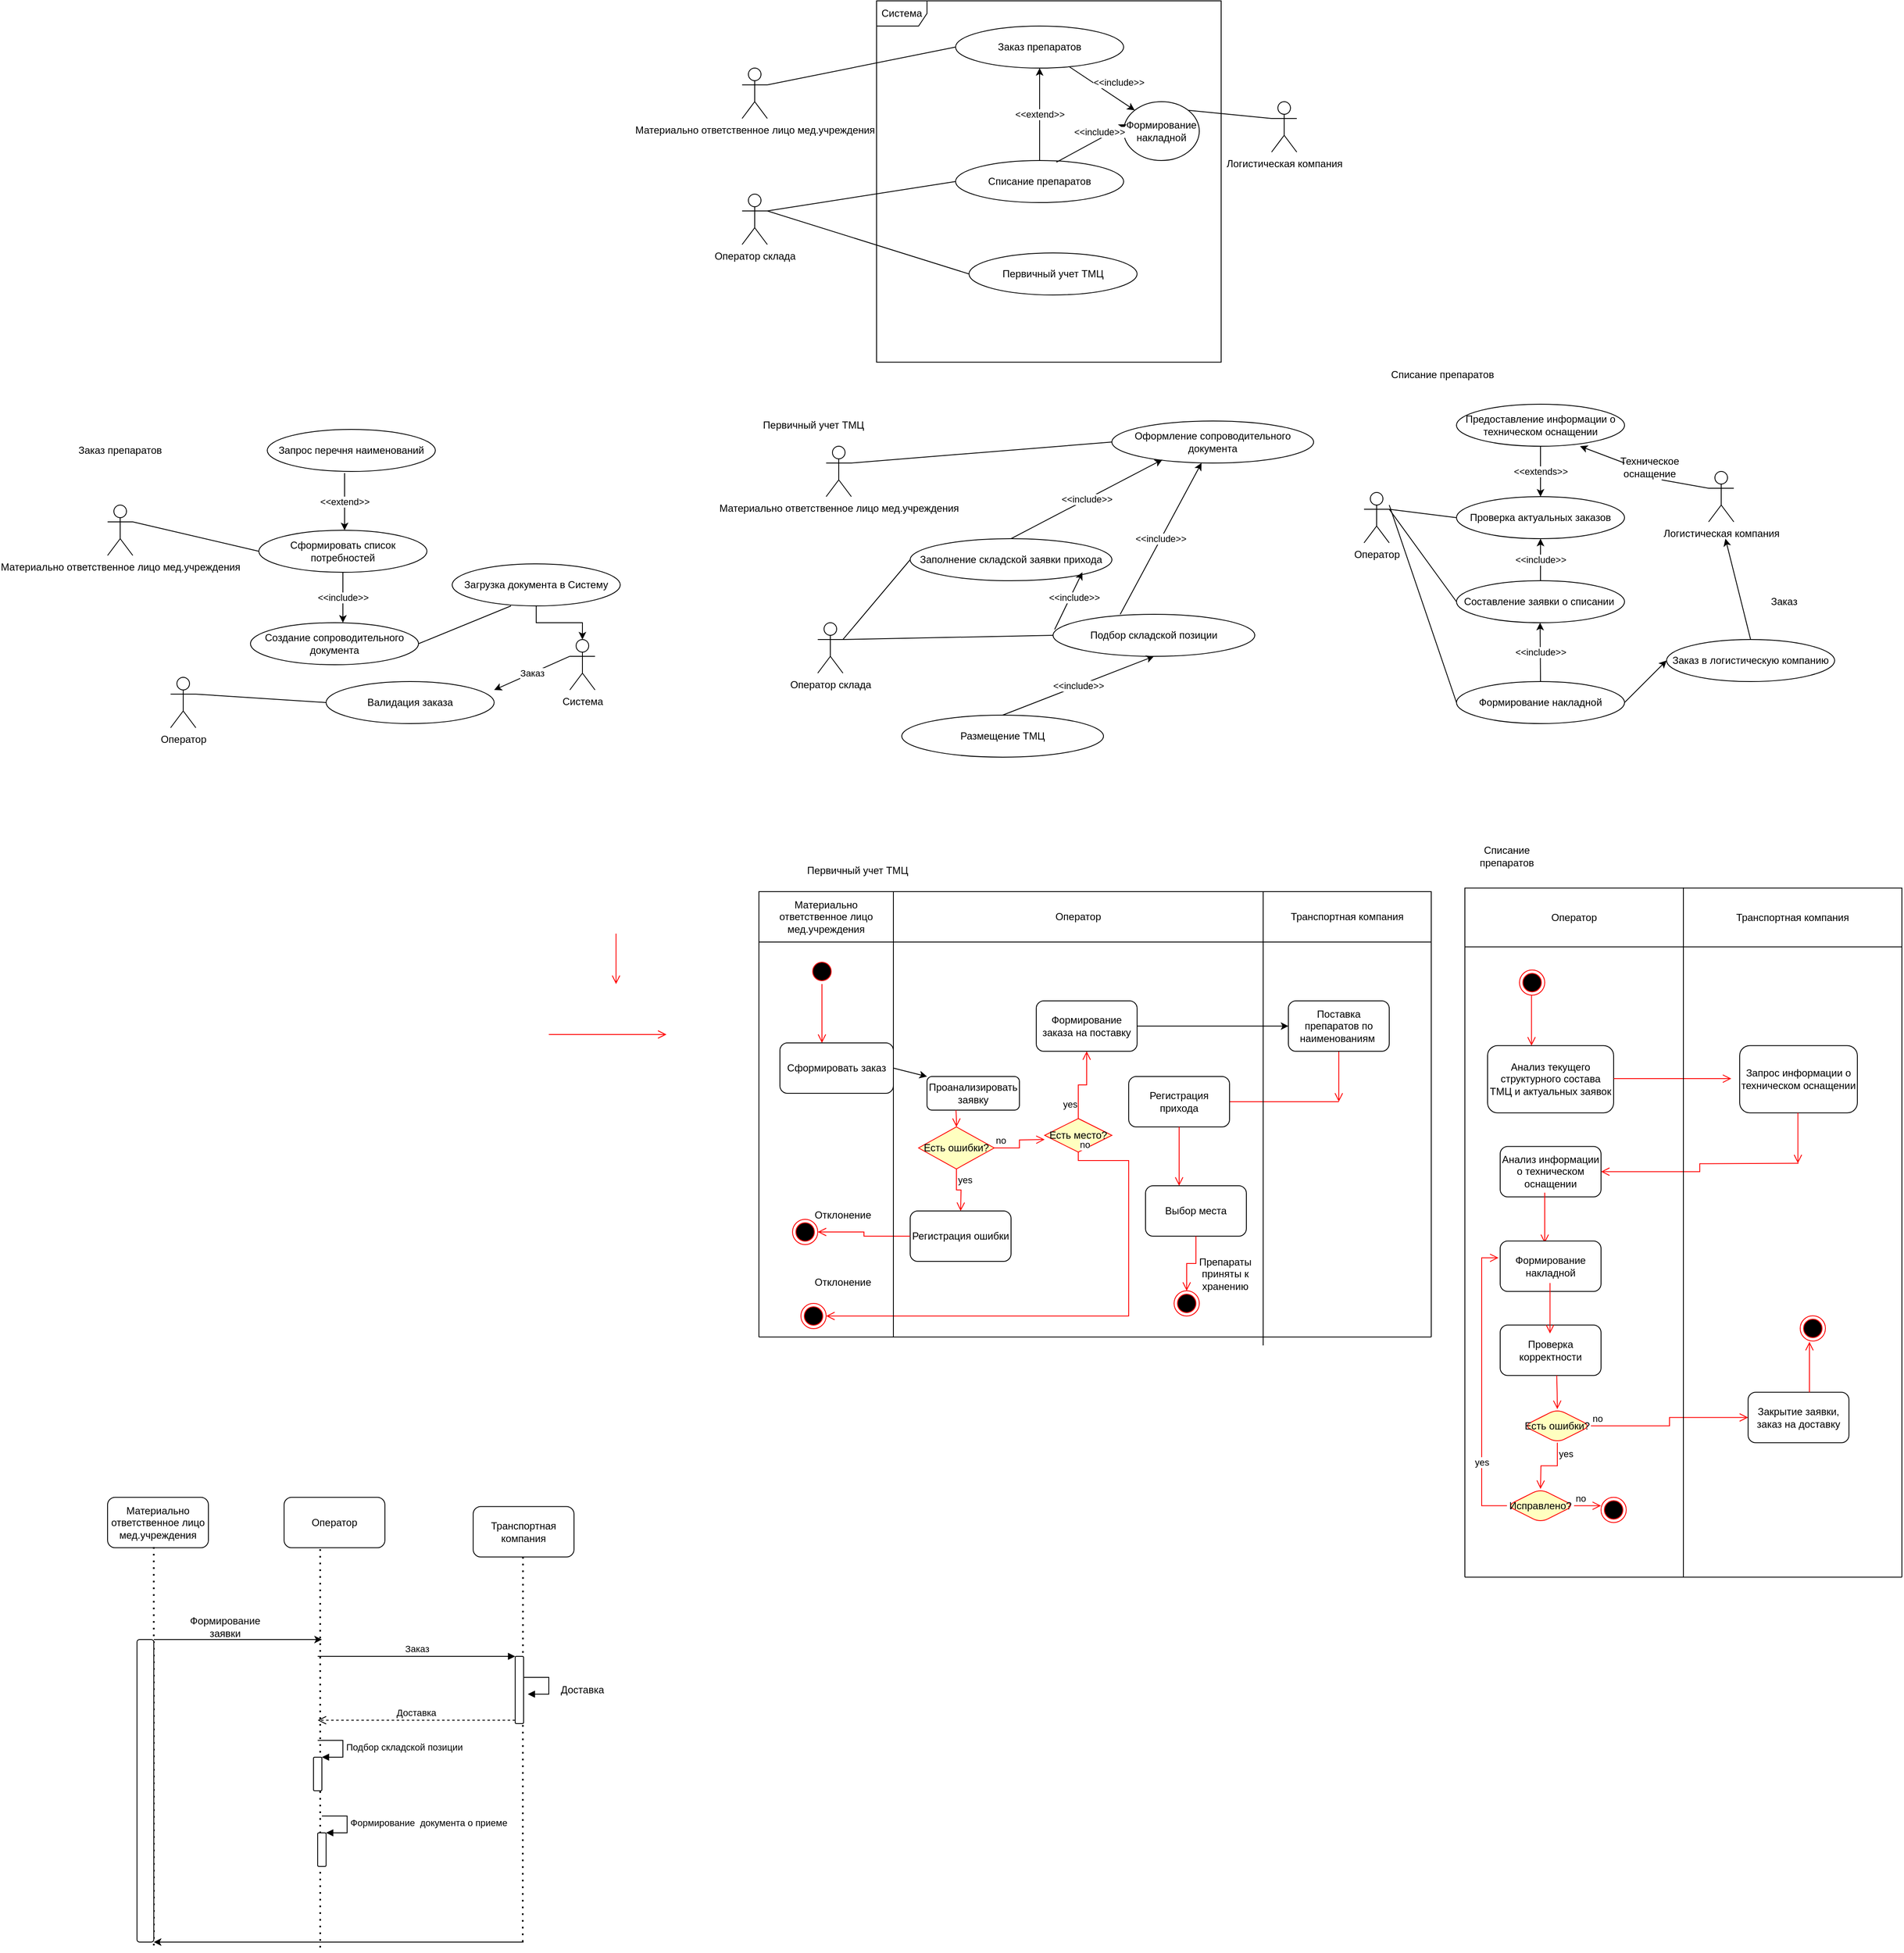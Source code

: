 <mxfile version="16.0.3" type="device"><diagram id="BlCLsZVIfN5XFJl6Eh_B" name="Page-1"><mxGraphModel dx="2249" dy="762" grid="1" gridSize="10" guides="1" tooltips="1" connect="1" arrows="1" fold="1" page="1" pageScale="1" pageWidth="827" pageHeight="1169" math="0" shadow="0"><root><mxCell id="0"/><mxCell id="1" parent="0"/><mxCell id="-eE-pYGZ7kO-qQQdxB2D-1" value="Материально ответственное лицо мед.учреждения&lt;br&gt;" style="shape=umlActor;verticalLabelPosition=bottom;verticalAlign=top;html=1;" vertex="1" parent="1"><mxGeometry x="60" y="210" width="30" height="60" as="geometry"/></mxCell><mxCell id="-eE-pYGZ7kO-qQQdxB2D-2" value="Оператор склада" style="shape=umlActor;verticalLabelPosition=bottom;verticalAlign=top;html=1;" vertex="1" parent="1"><mxGeometry x="60" y="360" width="30" height="60" as="geometry"/></mxCell><mxCell id="-eE-pYGZ7kO-qQQdxB2D-3" value="Система" style="shape=umlFrame;whiteSpace=wrap;html=1;" vertex="1" parent="1"><mxGeometry x="220" y="130" width="410" height="430" as="geometry"/></mxCell><mxCell id="-eE-pYGZ7kO-qQQdxB2D-4" value="Логистическая компания" style="shape=umlActor;verticalLabelPosition=bottom;verticalAlign=top;html=1;" vertex="1" parent="1"><mxGeometry x="690" y="250" width="30" height="60" as="geometry"/></mxCell><mxCell id="-eE-pYGZ7kO-qQQdxB2D-7" value="Заказ препаратов" style="ellipse;whiteSpace=wrap;html=1;" vertex="1" parent="1"><mxGeometry x="314" y="160" width="200" height="50" as="geometry"/></mxCell><mxCell id="-eE-pYGZ7kO-qQQdxB2D-8" value="" style="endArrow=none;html=1;rounded=0;exitX=1;exitY=0.333;exitDx=0;exitDy=0;exitPerimeter=0;entryX=0;entryY=0.5;entryDx=0;entryDy=0;" edge="1" parent="1" source="-eE-pYGZ7kO-qQQdxB2D-1" target="-eE-pYGZ7kO-qQQdxB2D-7"><mxGeometry width="50" height="50" relative="1" as="geometry"><mxPoint x="390" y="420" as="sourcePoint"/><mxPoint x="440" y="370" as="targetPoint"/></mxGeometry></mxCell><mxCell id="-eE-pYGZ7kO-qQQdxB2D-11" value="Списание препаратов" style="ellipse;whiteSpace=wrap;html=1;" vertex="1" parent="1"><mxGeometry x="314" y="320" width="200" height="50" as="geometry"/></mxCell><mxCell id="-eE-pYGZ7kO-qQQdxB2D-12" value="" style="endArrow=none;html=1;rounded=0;exitX=1;exitY=0.333;exitDx=0;exitDy=0;exitPerimeter=0;entryX=0;entryY=0.5;entryDx=0;entryDy=0;" edge="1" parent="1" source="-eE-pYGZ7kO-qQQdxB2D-2" target="-eE-pYGZ7kO-qQQdxB2D-11"><mxGeometry width="50" height="50" relative="1" as="geometry"><mxPoint x="-70" y="420" as="sourcePoint"/><mxPoint x="-20" y="370" as="targetPoint"/></mxGeometry></mxCell><mxCell id="-eE-pYGZ7kO-qQQdxB2D-13" value="" style="endArrow=classic;html=1;rounded=0;exitX=0.5;exitY=0;exitDx=0;exitDy=0;entryX=0.5;entryY=1;entryDx=0;entryDy=0;" edge="1" parent="1" source="-eE-pYGZ7kO-qQQdxB2D-11" target="-eE-pYGZ7kO-qQQdxB2D-7"><mxGeometry relative="1" as="geometry"><mxPoint x="360" y="390" as="sourcePoint"/><mxPoint x="460" y="390" as="targetPoint"/></mxGeometry></mxCell><mxCell id="-eE-pYGZ7kO-qQQdxB2D-14" value="&amp;lt;&amp;lt;extend&amp;gt;&amp;gt;" style="edgeLabel;resizable=0;html=1;align=center;verticalAlign=middle;" connectable="0" vertex="1" parent="-eE-pYGZ7kO-qQQdxB2D-13"><mxGeometry relative="1" as="geometry"/></mxCell><mxCell id="-eE-pYGZ7kO-qQQdxB2D-15" value="Формирование накладной" style="ellipse;whiteSpace=wrap;html=1;" vertex="1" parent="1"><mxGeometry x="514" y="250" width="90" height="70" as="geometry"/></mxCell><mxCell id="-eE-pYGZ7kO-qQQdxB2D-16" value="" style="endArrow=classic;html=1;rounded=0;entryX=0.038;entryY=0.383;entryDx=0;entryDy=0;entryPerimeter=0;exitX=0.6;exitY=0.04;exitDx=0;exitDy=0;exitPerimeter=0;" edge="1" parent="1" source="-eE-pYGZ7kO-qQQdxB2D-11" target="-eE-pYGZ7kO-qQQdxB2D-15"><mxGeometry relative="1" as="geometry"><mxPoint x="490" y="300" as="sourcePoint"/><mxPoint x="510" y="350" as="targetPoint"/></mxGeometry></mxCell><mxCell id="-eE-pYGZ7kO-qQQdxB2D-17" value="&amp;lt;&amp;lt;include&amp;gt;&amp;gt;" style="edgeLabel;resizable=0;html=1;align=center;verticalAlign=middle;" connectable="0" vertex="1" parent="-eE-pYGZ7kO-qQQdxB2D-16"><mxGeometry relative="1" as="geometry"><mxPoint x="9" y="-14" as="offset"/></mxGeometry></mxCell><mxCell id="-eE-pYGZ7kO-qQQdxB2D-18" value="" style="endArrow=none;html=1;rounded=0;exitX=0;exitY=0.333;exitDx=0;exitDy=0;exitPerimeter=0;entryX=1;entryY=0;entryDx=0;entryDy=0;" edge="1" parent="1" source="-eE-pYGZ7kO-qQQdxB2D-4" target="-eE-pYGZ7kO-qQQdxB2D-15"><mxGeometry width="50" height="50" relative="1" as="geometry"><mxPoint x="390" y="410" as="sourcePoint"/><mxPoint x="440" y="360" as="targetPoint"/></mxGeometry></mxCell><mxCell id="-eE-pYGZ7kO-qQQdxB2D-20" value="" style="endArrow=classic;html=1;rounded=0;entryX=0;entryY=0;entryDx=0;entryDy=0;" edge="1" parent="1" source="-eE-pYGZ7kO-qQQdxB2D-7" target="-eE-pYGZ7kO-qQQdxB2D-15"><mxGeometry relative="1" as="geometry"><mxPoint x="444" y="312" as="sourcePoint"/><mxPoint x="533.42" y="296.81" as="targetPoint"/></mxGeometry></mxCell><mxCell id="-eE-pYGZ7kO-qQQdxB2D-21" value="&amp;lt;&amp;lt;include&amp;gt;&amp;gt;" style="edgeLabel;resizable=0;html=1;align=center;verticalAlign=middle;" connectable="0" vertex="1" parent="-eE-pYGZ7kO-qQQdxB2D-20"><mxGeometry relative="1" as="geometry"><mxPoint x="19" y="-8" as="offset"/></mxGeometry></mxCell><mxCell id="-eE-pYGZ7kO-qQQdxB2D-28" value="Первичный учет ТМЦ" style="ellipse;whiteSpace=wrap;html=1;" vertex="1" parent="1"><mxGeometry x="330" y="430" width="200" height="50" as="geometry"/></mxCell><mxCell id="-eE-pYGZ7kO-qQQdxB2D-29" value="" style="endArrow=none;html=1;rounded=0;entryX=0;entryY=0.5;entryDx=0;entryDy=0;" edge="1" parent="1" target="-eE-pYGZ7kO-qQQdxB2D-28"><mxGeometry width="50" height="50" relative="1" as="geometry"><mxPoint x="90" y="380" as="sourcePoint"/><mxPoint x="140" y="380" as="targetPoint"/></mxGeometry></mxCell><mxCell id="-eE-pYGZ7kO-qQQdxB2D-30" value="Материально ответственное лицо мед.учреждения&lt;br&gt;" style="shape=umlActor;verticalLabelPosition=bottom;verticalAlign=top;html=1;" vertex="1" parent="1"><mxGeometry x="160" y="660" width="30" height="60" as="geometry"/></mxCell><mxCell id="-eE-pYGZ7kO-qQQdxB2D-31" value="" style="endArrow=none;html=1;rounded=0;exitX=1;exitY=0.333;exitDx=0;exitDy=0;exitPerimeter=0;entryX=0;entryY=0.5;entryDx=0;entryDy=0;" edge="1" parent="1" source="-eE-pYGZ7kO-qQQdxB2D-30" target="-eE-pYGZ7kO-qQQdxB2D-32"><mxGeometry width="50" height="50" relative="1" as="geometry"><mxPoint x="390" y="730" as="sourcePoint"/><mxPoint x="280" y="680" as="targetPoint"/></mxGeometry></mxCell><mxCell id="-eE-pYGZ7kO-qQQdxB2D-32" value="Оформление сопроводительного документа" style="ellipse;whiteSpace=wrap;html=1;" vertex="1" parent="1"><mxGeometry x="500" y="630" width="240" height="50" as="geometry"/></mxCell><mxCell id="-eE-pYGZ7kO-qQQdxB2D-33" value="Оператор склада" style="shape=umlActor;verticalLabelPosition=bottom;verticalAlign=top;html=1;" vertex="1" parent="1"><mxGeometry x="150" y="870" width="30" height="60" as="geometry"/></mxCell><mxCell id="-eE-pYGZ7kO-qQQdxB2D-34" value="Заполнение складской заявки прихода" style="ellipse;whiteSpace=wrap;html=1;" vertex="1" parent="1"><mxGeometry x="260" y="770" width="240" height="50" as="geometry"/></mxCell><mxCell id="-eE-pYGZ7kO-qQQdxB2D-35" value="" style="endArrow=none;html=1;rounded=0;exitX=1;exitY=0.333;exitDx=0;exitDy=0;exitPerimeter=0;entryX=0;entryY=0.5;entryDx=0;entryDy=0;" edge="1" parent="1" source="-eE-pYGZ7kO-qQQdxB2D-33" target="-eE-pYGZ7kO-qQQdxB2D-34"><mxGeometry width="50" height="50" relative="1" as="geometry"><mxPoint x="390" y="730" as="sourcePoint"/><mxPoint x="440" y="680" as="targetPoint"/></mxGeometry></mxCell><mxCell id="-eE-pYGZ7kO-qQQdxB2D-37" value="Подбор складской позиции" style="ellipse;whiteSpace=wrap;html=1;" vertex="1" parent="1"><mxGeometry x="430" y="860" width="240" height="50" as="geometry"/></mxCell><mxCell id="-eE-pYGZ7kO-qQQdxB2D-38" value="" style="endArrow=none;html=1;rounded=0;entryX=0;entryY=0.5;entryDx=0;entryDy=0;" edge="1" parent="1" target="-eE-pYGZ7kO-qQQdxB2D-37"><mxGeometry width="50" height="50" relative="1" as="geometry"><mxPoint x="180" y="890" as="sourcePoint"/><mxPoint x="440" y="680" as="targetPoint"/></mxGeometry></mxCell><mxCell id="-eE-pYGZ7kO-qQQdxB2D-39" value="" style="endArrow=classic;html=1;rounded=0;exitX=0.008;exitY=0.36;exitDx=0;exitDy=0;exitPerimeter=0;entryX=1;entryY=1;entryDx=0;entryDy=0;" edge="1" parent="1" source="-eE-pYGZ7kO-qQQdxB2D-37"><mxGeometry relative="1" as="geometry"><mxPoint x="529.92" y="857.32" as="sourcePoint"/><mxPoint x="464.853" y="809.998" as="targetPoint"/></mxGeometry></mxCell><mxCell id="-eE-pYGZ7kO-qQQdxB2D-40" value="&amp;lt;&amp;lt;include&amp;gt;&amp;gt;" style="edgeLabel;resizable=0;html=1;align=center;verticalAlign=middle;" connectable="0" vertex="1" parent="-eE-pYGZ7kO-qQQdxB2D-39"><mxGeometry relative="1" as="geometry"><mxPoint x="6" y="-4" as="offset"/></mxGeometry></mxCell><mxCell id="-eE-pYGZ7kO-qQQdxB2D-41" value="" style="endArrow=classic;html=1;rounded=0;exitX=0.333;exitY=0;exitDx=0;exitDy=0;exitPerimeter=0;" edge="1" parent="1" source="-eE-pYGZ7kO-qQQdxB2D-37" target="-eE-pYGZ7kO-qQQdxB2D-32"><mxGeometry relative="1" as="geometry"><mxPoint x="360" y="700" as="sourcePoint"/><mxPoint x="460" y="700" as="targetPoint"/></mxGeometry></mxCell><mxCell id="-eE-pYGZ7kO-qQQdxB2D-42" value="&amp;lt;&amp;lt;include&amp;gt;&amp;gt;" style="edgeLabel;resizable=0;html=1;align=center;verticalAlign=middle;" connectable="0" vertex="1" parent="-eE-pYGZ7kO-qQQdxB2D-41"><mxGeometry relative="1" as="geometry"/></mxCell><mxCell id="-eE-pYGZ7kO-qQQdxB2D-43" value="" style="endArrow=classic;html=1;rounded=0;exitX=0.5;exitY=0;exitDx=0;exitDy=0;entryX=0.25;entryY=0.92;entryDx=0;entryDy=0;entryPerimeter=0;" edge="1" parent="1" source="-eE-pYGZ7kO-qQQdxB2D-34" target="-eE-pYGZ7kO-qQQdxB2D-32"><mxGeometry relative="1" as="geometry"><mxPoint x="649.92" y="850" as="sourcePoint"/><mxPoint x="632.567" y="689.994" as="targetPoint"/></mxGeometry></mxCell><mxCell id="-eE-pYGZ7kO-qQQdxB2D-44" value="&amp;lt;&amp;lt;include&amp;gt;&amp;gt;" style="edgeLabel;resizable=0;html=1;align=center;verticalAlign=middle;" connectable="0" vertex="1" parent="-eE-pYGZ7kO-qQQdxB2D-43"><mxGeometry relative="1" as="geometry"/></mxCell><mxCell id="-eE-pYGZ7kO-qQQdxB2D-46" value="Размещение ТМЦ" style="ellipse;whiteSpace=wrap;html=1;" vertex="1" parent="1"><mxGeometry x="250" y="980" width="240" height="50" as="geometry"/></mxCell><mxCell id="-eE-pYGZ7kO-qQQdxB2D-49" value="" style="endArrow=classic;html=1;rounded=0;exitX=0.5;exitY=0;exitDx=0;exitDy=0;entryX=0.5;entryY=1;entryDx=0;entryDy=0;" edge="1" parent="1" source="-eE-pYGZ7kO-qQQdxB2D-46" target="-eE-pYGZ7kO-qQQdxB2D-37"><mxGeometry relative="1" as="geometry"><mxPoint x="490.0" y="1010.15" as="sourcePoint"/><mxPoint x="586.748" y="829.995" as="targetPoint"/></mxGeometry></mxCell><mxCell id="-eE-pYGZ7kO-qQQdxB2D-50" value="&amp;lt;&amp;lt;include&amp;gt;&amp;gt;" style="edgeLabel;resizable=0;html=1;align=center;verticalAlign=middle;" connectable="0" vertex="1" parent="-eE-pYGZ7kO-qQQdxB2D-49"><mxGeometry relative="1" as="geometry"/></mxCell><mxCell id="-eE-pYGZ7kO-qQQdxB2D-51" value="Первичный учет ТМЦ" style="text;html=1;strokeColor=none;fillColor=none;align=center;verticalAlign=middle;whiteSpace=wrap;rounded=0;" vertex="1" parent="1"><mxGeometry x="-20" y="620" width="330" height="30" as="geometry"/></mxCell><mxCell id="-eE-pYGZ7kO-qQQdxB2D-52" value="Материально ответственное лицо мед.учреждения&lt;br&gt;" style="shape=umlActor;verticalLabelPosition=bottom;verticalAlign=top;html=1;" vertex="1" parent="1"><mxGeometry x="-695" y="730" width="30" height="60" as="geometry"/></mxCell><mxCell id="-eE-pYGZ7kO-qQQdxB2D-53" value="Заказ препаратов" style="text;html=1;strokeColor=none;fillColor=none;align=center;verticalAlign=middle;whiteSpace=wrap;rounded=0;" vertex="1" parent="1"><mxGeometry x="-770" y="650" width="180" height="30" as="geometry"/></mxCell><mxCell id="-eE-pYGZ7kO-qQQdxB2D-57" value="Запрос перечня наименований" style="ellipse;whiteSpace=wrap;html=1;" vertex="1" parent="1"><mxGeometry x="-505" y="640" width="200" height="50" as="geometry"/></mxCell><mxCell id="-eE-pYGZ7kO-qQQdxB2D-58" value="" style="endArrow=classic;html=1;rounded=0;exitX=0.46;exitY=1.04;exitDx=0;exitDy=0;exitPerimeter=0;" edge="1" parent="1" source="-eE-pYGZ7kO-qQQdxB2D-57"><mxGeometry relative="1" as="geometry"><mxPoint x="-455" y="820" as="sourcePoint"/><mxPoint x="-413" y="760" as="targetPoint"/></mxGeometry></mxCell><mxCell id="-eE-pYGZ7kO-qQQdxB2D-59" value="&amp;lt;&amp;lt;extend&amp;gt;&amp;gt;" style="edgeLabel;resizable=0;html=1;align=center;verticalAlign=middle;" connectable="0" vertex="1" parent="-eE-pYGZ7kO-qQQdxB2D-58"><mxGeometry relative="1" as="geometry"/></mxCell><mxCell id="-eE-pYGZ7kO-qQQdxB2D-60" value="Сформировать список потребностей" style="ellipse;whiteSpace=wrap;html=1;" vertex="1" parent="1"><mxGeometry x="-515" y="760" width="200" height="50" as="geometry"/></mxCell><mxCell id="-eE-pYGZ7kO-qQQdxB2D-61" value="" style="endArrow=none;html=1;rounded=0;exitX=1;exitY=0.333;exitDx=0;exitDy=0;exitPerimeter=0;entryX=0;entryY=0.5;entryDx=0;entryDy=0;" edge="1" parent="1" source="-eE-pYGZ7kO-qQQdxB2D-52" target="-eE-pYGZ7kO-qQQdxB2D-60"><mxGeometry width="50" height="50" relative="1" as="geometry"><mxPoint x="-705" y="770" as="sourcePoint"/><mxPoint x="-655" y="720" as="targetPoint"/></mxGeometry></mxCell><mxCell id="-eE-pYGZ7kO-qQQdxB2D-62" value="Создание сопроводительного документа" style="ellipse;whiteSpace=wrap;html=1;" vertex="1" parent="1"><mxGeometry x="-525" y="870" width="200" height="50" as="geometry"/></mxCell><mxCell id="-eE-pYGZ7kO-qQQdxB2D-63" value="" style="endArrow=classic;html=1;rounded=0;entryX=0.55;entryY=0;entryDx=0;entryDy=0;entryPerimeter=0;" edge="1" parent="1" target="-eE-pYGZ7kO-qQQdxB2D-62"><mxGeometry relative="1" as="geometry"><mxPoint x="-415" y="810" as="sourcePoint"/><mxPoint x="-355" y="810" as="targetPoint"/></mxGeometry></mxCell><mxCell id="-eE-pYGZ7kO-qQQdxB2D-64" value="&amp;lt;&amp;lt;include&amp;gt;&amp;gt;" style="edgeLabel;resizable=0;html=1;align=center;verticalAlign=middle;" connectable="0" vertex="1" parent="-eE-pYGZ7kO-qQQdxB2D-63"><mxGeometry relative="1" as="geometry"/></mxCell><mxCell id="-eE-pYGZ7kO-qQQdxB2D-65" value="" style="endArrow=none;html=1;rounded=0;exitX=1;exitY=0.5;exitDx=0;exitDy=0;" edge="1" parent="1" source="-eE-pYGZ7kO-qQQdxB2D-62"><mxGeometry width="50" height="50" relative="1" as="geometry"><mxPoint x="-245" y="910" as="sourcePoint"/><mxPoint x="-215" y="850" as="targetPoint"/></mxGeometry></mxCell><mxCell id="-eE-pYGZ7kO-qQQdxB2D-72" style="edgeStyle=orthogonalEdgeStyle;rounded=0;orthogonalLoop=1;jettySize=auto;html=1;exitX=0.5;exitY=1;exitDx=0;exitDy=0;entryX=0.5;entryY=0;entryDx=0;entryDy=0;entryPerimeter=0;" edge="1" parent="1" source="-eE-pYGZ7kO-qQQdxB2D-66" target="-eE-pYGZ7kO-qQQdxB2D-67"><mxGeometry relative="1" as="geometry"/></mxCell><mxCell id="-eE-pYGZ7kO-qQQdxB2D-66" value="Загрузка документа в Систему" style="ellipse;whiteSpace=wrap;html=1;" vertex="1" parent="1"><mxGeometry x="-285" y="800" width="200" height="50" as="geometry"/></mxCell><mxCell id="-eE-pYGZ7kO-qQQdxB2D-67" value="Система" style="shape=umlActor;verticalLabelPosition=bottom;verticalAlign=top;html=1;" vertex="1" parent="1"><mxGeometry x="-145" y="890" width="30" height="60" as="geometry"/></mxCell><mxCell id="-eE-pYGZ7kO-qQQdxB2D-75" value="" style="endArrow=classic;html=1;rounded=0;exitX=0;exitY=0.333;exitDx=0;exitDy=0;exitPerimeter=0;" edge="1" parent="1" source="-eE-pYGZ7kO-qQQdxB2D-67"><mxGeometry relative="1" as="geometry"><mxPoint x="-306" y="950" as="sourcePoint"/><mxPoint x="-235" y="950" as="targetPoint"/></mxGeometry></mxCell><mxCell id="-eE-pYGZ7kO-qQQdxB2D-76" value="Заказ" style="edgeLabel;resizable=0;html=1;align=center;verticalAlign=middle;" connectable="0" vertex="1" parent="-eE-pYGZ7kO-qQQdxB2D-75"><mxGeometry relative="1" as="geometry"/></mxCell><mxCell id="-eE-pYGZ7kO-qQQdxB2D-77" value="Валидация заказа" style="ellipse;whiteSpace=wrap;html=1;" vertex="1" parent="1"><mxGeometry x="-435" y="940" width="200" height="50" as="geometry"/></mxCell><mxCell id="-eE-pYGZ7kO-qQQdxB2D-78" value="Оператор" style="shape=umlActor;verticalLabelPosition=bottom;verticalAlign=top;html=1;" vertex="1" parent="1"><mxGeometry x="-620" y="935" width="30" height="60" as="geometry"/></mxCell><mxCell id="-eE-pYGZ7kO-qQQdxB2D-79" value="" style="endArrow=none;html=1;rounded=0;exitX=1;exitY=0.333;exitDx=0;exitDy=0;exitPerimeter=0;entryX=0;entryY=0.5;entryDx=0;entryDy=0;" edge="1" parent="1" source="-eE-pYGZ7kO-qQQdxB2D-78" target="-eE-pYGZ7kO-qQQdxB2D-77"><mxGeometry width="50" height="50" relative="1" as="geometry"><mxPoint x="-425" y="830" as="sourcePoint"/><mxPoint x="-375" y="780" as="targetPoint"/></mxGeometry></mxCell><mxCell id="-eE-pYGZ7kO-qQQdxB2D-80" value="Логистическая компания" style="shape=umlActor;verticalLabelPosition=bottom;verticalAlign=top;html=1;" vertex="1" parent="1"><mxGeometry x="1210" y="690" width="30" height="60" as="geometry"/></mxCell><mxCell id="-eE-pYGZ7kO-qQQdxB2D-81" value="Предоставление информации о техническом оснащении" style="ellipse;whiteSpace=wrap;html=1;" vertex="1" parent="1"><mxGeometry x="910" y="610" width="200" height="50" as="geometry"/></mxCell><mxCell id="-eE-pYGZ7kO-qQQdxB2D-83" value="" style="endArrow=classic;html=1;rounded=0;exitX=0;exitY=0.333;exitDx=0;exitDy=0;exitPerimeter=0;entryX=0.735;entryY=1;entryDx=0;entryDy=0;entryPerimeter=0;startArrow=none;" edge="1" parent="1" source="-eE-pYGZ7kO-qQQdxB2D-84" target="-eE-pYGZ7kO-qQQdxB2D-81"><mxGeometry width="50" height="50" relative="1" as="geometry"><mxPoint x="820" y="630" as="sourcePoint"/><mxPoint x="870" y="580" as="targetPoint"/></mxGeometry></mxCell><mxCell id="-eE-pYGZ7kO-qQQdxB2D-84" value="Техническое оснащение" style="text;html=1;strokeColor=none;fillColor=none;align=center;verticalAlign=middle;whiteSpace=wrap;rounded=0;" vertex="1" parent="1"><mxGeometry x="1110" y="670" width="60" height="30" as="geometry"/></mxCell><mxCell id="-eE-pYGZ7kO-qQQdxB2D-85" value="" style="endArrow=none;html=1;rounded=0;exitX=0;exitY=0.333;exitDx=0;exitDy=0;exitPerimeter=0;entryX=0.735;entryY=1;entryDx=0;entryDy=0;entryPerimeter=0;" edge="1" parent="1" source="-eE-pYGZ7kO-qQQdxB2D-80" target="-eE-pYGZ7kO-qQQdxB2D-84"><mxGeometry width="50" height="50" relative="1" as="geometry"><mxPoint x="1210" y="710" as="sourcePoint"/><mxPoint x="1057" y="660" as="targetPoint"/></mxGeometry></mxCell><mxCell id="-eE-pYGZ7kO-qQQdxB2D-86" value="" style="endArrow=classic;html=1;rounded=0;exitX=0.5;exitY=1;exitDx=0;exitDy=0;" edge="1" parent="1" source="-eE-pYGZ7kO-qQQdxB2D-81"><mxGeometry relative="1" as="geometry"><mxPoint x="800" y="590" as="sourcePoint"/><mxPoint x="1010" y="720" as="targetPoint"/></mxGeometry></mxCell><mxCell id="-eE-pYGZ7kO-qQQdxB2D-87" value="&amp;lt;&amp;lt;extends&amp;gt;&amp;gt;" style="edgeLabel;resizable=0;html=1;align=center;verticalAlign=middle;" connectable="0" vertex="1" parent="-eE-pYGZ7kO-qQQdxB2D-86"><mxGeometry relative="1" as="geometry"/></mxCell><mxCell id="-eE-pYGZ7kO-qQQdxB2D-88" value="Проверка актуальных заказов" style="ellipse;whiteSpace=wrap;html=1;" vertex="1" parent="1"><mxGeometry x="910" y="720" width="200" height="50" as="geometry"/></mxCell><mxCell id="-eE-pYGZ7kO-qQQdxB2D-89" value="Оператор" style="shape=umlActor;verticalLabelPosition=bottom;verticalAlign=top;html=1;" vertex="1" parent="1"><mxGeometry x="800" y="715" width="30" height="60" as="geometry"/></mxCell><mxCell id="-eE-pYGZ7kO-qQQdxB2D-90" value="" style="endArrow=none;html=1;rounded=0;exitX=1;exitY=0.333;exitDx=0;exitDy=0;exitPerimeter=0;entryX=0;entryY=0.5;entryDx=0;entryDy=0;" edge="1" parent="1" source="-eE-pYGZ7kO-qQQdxB2D-89" target="-eE-pYGZ7kO-qQQdxB2D-88"><mxGeometry width="50" height="50" relative="1" as="geometry"><mxPoint x="590" y="710" as="sourcePoint"/><mxPoint x="640" y="660" as="targetPoint"/></mxGeometry></mxCell><mxCell id="-eE-pYGZ7kO-qQQdxB2D-91" value="Составление заявки о списании&amp;nbsp;" style="ellipse;whiteSpace=wrap;html=1;" vertex="1" parent="1"><mxGeometry x="910" y="820" width="200" height="50" as="geometry"/></mxCell><mxCell id="-eE-pYGZ7kO-qQQdxB2D-92" value="" style="endArrow=classic;html=1;rounded=0;exitX=0.5;exitY=0;exitDx=0;exitDy=0;entryX=0.5;entryY=1;entryDx=0;entryDy=0;" edge="1" parent="1" source="-eE-pYGZ7kO-qQQdxB2D-91" target="-eE-pYGZ7kO-qQQdxB2D-88"><mxGeometry relative="1" as="geometry"><mxPoint x="880" y="680" as="sourcePoint"/><mxPoint x="980" y="680" as="targetPoint"/></mxGeometry></mxCell><mxCell id="-eE-pYGZ7kO-qQQdxB2D-93" value="&amp;lt;&amp;lt;include&amp;gt;&amp;gt;" style="edgeLabel;resizable=0;html=1;align=center;verticalAlign=middle;" connectable="0" vertex="1" parent="-eE-pYGZ7kO-qQQdxB2D-92"><mxGeometry relative="1" as="geometry"/></mxCell><mxCell id="-eE-pYGZ7kO-qQQdxB2D-94" value="Формирование накладной" style="ellipse;whiteSpace=wrap;html=1;" vertex="1" parent="1"><mxGeometry x="910" y="940" width="200" height="50" as="geometry"/></mxCell><mxCell id="-eE-pYGZ7kO-qQQdxB2D-95" value="" style="endArrow=none;html=1;rounded=0;exitX=1;exitY=0.333;exitDx=0;exitDy=0;exitPerimeter=0;entryX=0;entryY=0.5;entryDx=0;entryDy=0;" edge="1" parent="1" source="-eE-pYGZ7kO-qQQdxB2D-89" target="-eE-pYGZ7kO-qQQdxB2D-91"><mxGeometry width="50" height="50" relative="1" as="geometry"><mxPoint x="820" y="890" as="sourcePoint"/><mxPoint x="870" y="840" as="targetPoint"/></mxGeometry></mxCell><mxCell id="-eE-pYGZ7kO-qQQdxB2D-96" value="" style="endArrow=none;html=1;rounded=0;entryX=0;entryY=0.5;entryDx=0;entryDy=0;" edge="1" parent="1" target="-eE-pYGZ7kO-qQQdxB2D-94"><mxGeometry width="50" height="50" relative="1" as="geometry"><mxPoint x="830" y="730" as="sourcePoint"/><mxPoint x="820" y="860" as="targetPoint"/></mxGeometry></mxCell><mxCell id="-eE-pYGZ7kO-qQQdxB2D-98" value="" style="endArrow=classic;html=1;rounded=0;exitX=0.5;exitY=0;exitDx=0;exitDy=0;entryX=0.5;entryY=1;entryDx=0;entryDy=0;" edge="1" parent="1" source="-eE-pYGZ7kO-qQQdxB2D-94"><mxGeometry relative="1" as="geometry"><mxPoint x="1009.5" y="920" as="sourcePoint"/><mxPoint x="1009.5" y="870" as="targetPoint"/></mxGeometry></mxCell><mxCell id="-eE-pYGZ7kO-qQQdxB2D-99" value="&amp;lt;&amp;lt;include&amp;gt;&amp;gt;" style="edgeLabel;resizable=0;html=1;align=center;verticalAlign=middle;" connectable="0" vertex="1" parent="-eE-pYGZ7kO-qQQdxB2D-98"><mxGeometry relative="1" as="geometry"/></mxCell><mxCell id="-eE-pYGZ7kO-qQQdxB2D-100" value="Заказ в логистическую компанию" style="ellipse;whiteSpace=wrap;html=1;" vertex="1" parent="1"><mxGeometry x="1160" y="890" width="200" height="50" as="geometry"/></mxCell><mxCell id="-eE-pYGZ7kO-qQQdxB2D-102" value="" style="endArrow=classic;html=1;rounded=0;exitX=1;exitY=0.5;exitDx=0;exitDy=0;entryX=0;entryY=0.5;entryDx=0;entryDy=0;" edge="1" parent="1" source="-eE-pYGZ7kO-qQQdxB2D-94" target="-eE-pYGZ7kO-qQQdxB2D-100"><mxGeometry width="50" height="50" relative="1" as="geometry"><mxPoint x="770" y="910" as="sourcePoint"/><mxPoint x="820" y="860" as="targetPoint"/></mxGeometry></mxCell><mxCell id="-eE-pYGZ7kO-qQQdxB2D-103" value="" style="endArrow=classic;html=1;rounded=0;exitX=0.5;exitY=0;exitDx=0;exitDy=0;" edge="1" parent="1" source="-eE-pYGZ7kO-qQQdxB2D-100"><mxGeometry width="50" height="50" relative="1" as="geometry"><mxPoint x="770" y="910" as="sourcePoint"/><mxPoint x="1230" y="770" as="targetPoint"/></mxGeometry></mxCell><mxCell id="-eE-pYGZ7kO-qQQdxB2D-104" value="Заказ" style="text;html=1;strokeColor=none;fillColor=none;align=center;verticalAlign=middle;whiteSpace=wrap;rounded=0;" vertex="1" parent="1"><mxGeometry x="1270" y="830" width="60" height="30" as="geometry"/></mxCell><mxCell id="-eE-pYGZ7kO-qQQdxB2D-105" value="Списание препаратов" style="text;html=1;strokeColor=none;fillColor=none;align=center;verticalAlign=middle;whiteSpace=wrap;rounded=0;" vertex="1" parent="1"><mxGeometry x="797" y="560" width="193" height="30" as="geometry"/></mxCell><mxCell id="-eE-pYGZ7kO-qQQdxB2D-108" value="Материально ответственное лицо мед.учреждения" style="rounded=0;whiteSpace=wrap;html=1;" vertex="1" parent="1"><mxGeometry x="80" y="1190" width="160" height="60" as="geometry"/></mxCell><mxCell id="-eE-pYGZ7kO-qQQdxB2D-109" value="Оператор" style="rounded=0;whiteSpace=wrap;html=1;" vertex="1" parent="1"><mxGeometry x="240" y="1190" width="440" height="60" as="geometry"/></mxCell><mxCell id="-eE-pYGZ7kO-qQQdxB2D-113" value="" style="ellipse;html=1;shape=startState;fillColor=#000000;strokeColor=#ff0000;" vertex="1" parent="1"><mxGeometry x="140" y="1270" width="30" height="30" as="geometry"/></mxCell><mxCell id="-eE-pYGZ7kO-qQQdxB2D-114" value="" style="edgeStyle=orthogonalEdgeStyle;html=1;verticalAlign=bottom;endArrow=open;endSize=8;strokeColor=#ff0000;rounded=0;" edge="1" source="-eE-pYGZ7kO-qQQdxB2D-113" parent="1"><mxGeometry relative="1" as="geometry"><mxPoint x="155" y="1370" as="targetPoint"/></mxGeometry></mxCell><mxCell id="-eE-pYGZ7kO-qQQdxB2D-119" value="Первичный учет ТМЦ" style="text;html=1;strokeColor=none;fillColor=none;align=center;verticalAlign=middle;whiteSpace=wrap;rounded=0;" vertex="1" parent="1"><mxGeometry x="115" y="1150" width="165" height="30" as="geometry"/></mxCell><mxCell id="-eE-pYGZ7kO-qQQdxB2D-120" value="Сформировать заказ" style="rounded=1;whiteSpace=wrap;html=1;" vertex="1" parent="1"><mxGeometry x="105" y="1370" width="135" height="60" as="geometry"/></mxCell><mxCell id="-eE-pYGZ7kO-qQQdxB2D-121" value="" style="endArrow=classic;html=1;rounded=0;exitX=1;exitY=0.5;exitDx=0;exitDy=0;entryX=0;entryY=0;entryDx=0;entryDy=0;" edge="1" parent="1" source="-eE-pYGZ7kO-qQQdxB2D-120" target="-eE-pYGZ7kO-qQQdxB2D-122"><mxGeometry width="50" height="50" relative="1" as="geometry"><mxPoint x="470" y="1350" as="sourcePoint"/><mxPoint x="520" y="1300" as="targetPoint"/></mxGeometry></mxCell><mxCell id="-eE-pYGZ7kO-qQQdxB2D-122" value="Проанализировать заявку" style="rounded=1;whiteSpace=wrap;html=1;" vertex="1" parent="1"><mxGeometry x="280" y="1410" width="110" height="40" as="geometry"/></mxCell><mxCell id="-eE-pYGZ7kO-qQQdxB2D-129" value="Есть ошибки?" style="rhombus;whiteSpace=wrap;html=1;fillColor=#ffffc0;strokeColor=#ff0000;" vertex="1" parent="1"><mxGeometry x="270" y="1470" width="90" height="50" as="geometry"/></mxCell><mxCell id="-eE-pYGZ7kO-qQQdxB2D-130" value="no" style="edgeStyle=orthogonalEdgeStyle;html=1;align=left;verticalAlign=bottom;endArrow=open;endSize=8;strokeColor=#ff0000;rounded=0;" edge="1" source="-eE-pYGZ7kO-qQQdxB2D-129" parent="1"><mxGeometry x="-1" relative="1" as="geometry"><mxPoint x="420" y="1485" as="targetPoint"/></mxGeometry></mxCell><mxCell id="-eE-pYGZ7kO-qQQdxB2D-131" value="yes" style="edgeStyle=orthogonalEdgeStyle;html=1;align=left;verticalAlign=top;endArrow=open;endSize=8;strokeColor=#ff0000;rounded=0;" edge="1" source="-eE-pYGZ7kO-qQQdxB2D-129" parent="1"><mxGeometry x="-1" relative="1" as="geometry"><mxPoint x="320" y="1570" as="targetPoint"/></mxGeometry></mxCell><mxCell id="-eE-pYGZ7kO-qQQdxB2D-132" value="Регистрация ошибки" style="rounded=1;whiteSpace=wrap;html=1;" vertex="1" parent="1"><mxGeometry x="260" y="1570" width="120" height="60" as="geometry"/></mxCell><mxCell id="-eE-pYGZ7kO-qQQdxB2D-133" value="" style="ellipse;html=1;shape=endState;fillColor=#000000;strokeColor=#ff0000;" vertex="1" parent="1"><mxGeometry x="120" y="1580" width="30" height="30" as="geometry"/></mxCell><mxCell id="-eE-pYGZ7kO-qQQdxB2D-139" value="" style="edgeStyle=orthogonalEdgeStyle;html=1;verticalAlign=bottom;endArrow=open;endSize=8;strokeColor=#ff0000;rounded=0;exitX=0;exitY=0.5;exitDx=0;exitDy=0;entryX=1;entryY=0.5;entryDx=0;entryDy=0;" edge="1" parent="1" source="-eE-pYGZ7kO-qQQdxB2D-132" target="-eE-pYGZ7kO-qQQdxB2D-133"><mxGeometry relative="1" as="geometry"><mxPoint x="209.5" y="1640" as="targetPoint"/><mxPoint x="209.5" y="1580" as="sourcePoint"/></mxGeometry></mxCell><mxCell id="-eE-pYGZ7kO-qQQdxB2D-140" value="" style="edgeStyle=orthogonalEdgeStyle;html=1;verticalAlign=bottom;endArrow=open;endSize=8;strokeColor=#ff0000;rounded=0;" edge="1" parent="1"><mxGeometry relative="1" as="geometry"><mxPoint x="-90" y="1300" as="targetPoint"/><mxPoint x="-90" y="1240" as="sourcePoint"/></mxGeometry></mxCell><mxCell id="-eE-pYGZ7kO-qQQdxB2D-141" value="Отклонение" style="text;html=1;strokeColor=none;fillColor=none;align=center;verticalAlign=middle;whiteSpace=wrap;rounded=0;" vertex="1" parent="1"><mxGeometry x="150" y="1560" width="60" height="30" as="geometry"/></mxCell><mxCell id="-eE-pYGZ7kO-qQQdxB2D-142" value="Есть место?" style="rhombus;whiteSpace=wrap;html=1;fillColor=#ffffc0;strokeColor=#ff0000;" vertex="1" parent="1"><mxGeometry x="420" y="1460" width="80" height="40" as="geometry"/></mxCell><mxCell id="-eE-pYGZ7kO-qQQdxB2D-143" value="no" style="edgeStyle=orthogonalEdgeStyle;html=1;align=left;verticalAlign=bottom;endArrow=open;endSize=8;strokeColor=#ff0000;rounded=0;entryX=1;entryY=0.5;entryDx=0;entryDy=0;" edge="1" source="-eE-pYGZ7kO-qQQdxB2D-142" parent="1" target="-eE-pYGZ7kO-qQQdxB2D-150"><mxGeometry x="-1" relative="1" as="geometry"><mxPoint x="650" y="1700" as="targetPoint"/><Array as="points"><mxPoint x="460" y="1510"/><mxPoint x="520" y="1510"/><mxPoint x="520" y="1695"/></Array></mxGeometry></mxCell><mxCell id="-eE-pYGZ7kO-qQQdxB2D-144" value="yes" style="edgeStyle=orthogonalEdgeStyle;html=1;align=left;verticalAlign=top;endArrow=open;endSize=8;strokeColor=#ff0000;rounded=0;exitX=0.5;exitY=0;exitDx=0;exitDy=0;" edge="1" source="-eE-pYGZ7kO-qQQdxB2D-142" parent="1" target="-eE-pYGZ7kO-qQQdxB2D-153"><mxGeometry x="-0.333" y="20" relative="1" as="geometry"><mxPoint x="500" y="1560" as="targetPoint"/><mxPoint as="offset"/></mxGeometry></mxCell><mxCell id="-eE-pYGZ7kO-qQQdxB2D-148" value="" style="edgeStyle=orthogonalEdgeStyle;html=1;align=left;verticalAlign=bottom;endArrow=open;endSize=8;strokeColor=#ff0000;rounded=0;" edge="1" parent="1"><mxGeometry x="-1" relative="1" as="geometry"><mxPoint x="-30" y="1360" as="targetPoint"/><mxPoint x="-170" y="1360" as="sourcePoint"/></mxGeometry></mxCell><mxCell id="-eE-pYGZ7kO-qQQdxB2D-150" value="" style="ellipse;html=1;shape=endState;fillColor=#000000;strokeColor=#ff0000;" vertex="1" parent="1"><mxGeometry x="130" y="1680" width="30" height="30" as="geometry"/></mxCell><mxCell id="-eE-pYGZ7kO-qQQdxB2D-151" value="Отклонение" style="text;html=1;strokeColor=none;fillColor=none;align=center;verticalAlign=middle;whiteSpace=wrap;rounded=0;" vertex="1" parent="1"><mxGeometry x="150" y="1640" width="60" height="30" as="geometry"/></mxCell><mxCell id="-eE-pYGZ7kO-qQQdxB2D-152" value="" style="edgeStyle=orthogonalEdgeStyle;html=1;verticalAlign=bottom;endArrow=open;endSize=8;strokeColor=#ff0000;rounded=0;" edge="1" parent="1"><mxGeometry relative="1" as="geometry"><mxPoint x="315" y="1470" as="targetPoint"/><mxPoint x="314.5" y="1450" as="sourcePoint"/></mxGeometry></mxCell><mxCell id="-eE-pYGZ7kO-qQQdxB2D-153" value="Формирование заказа на поставку" style="rounded=1;whiteSpace=wrap;html=1;" vertex="1" parent="1"><mxGeometry x="410" y="1320" width="120" height="60" as="geometry"/></mxCell><mxCell id="-eE-pYGZ7kO-qQQdxB2D-154" value="" style="edgeStyle=orthogonalEdgeStyle;html=1;verticalAlign=bottom;endArrow=open;endSize=8;strokeColor=#ff0000;rounded=0;" edge="1" parent="1"><mxGeometry relative="1" as="geometry"><mxPoint x="770" y="1440" as="targetPoint"/><mxPoint x="770" y="1380" as="sourcePoint"/></mxGeometry></mxCell><mxCell id="-eE-pYGZ7kO-qQQdxB2D-156" value="" style="ellipse;html=1;shape=endState;fillColor=#000000;strokeColor=#ff0000;" vertex="1" parent="1"><mxGeometry x="574" y="1665" width="30" height="30" as="geometry"/></mxCell><mxCell id="-eE-pYGZ7kO-qQQdxB2D-157" value="Препараты приняты к хранению" style="text;html=1;strokeColor=none;fillColor=none;align=center;verticalAlign=middle;whiteSpace=wrap;rounded=0;" vertex="1" parent="1"><mxGeometry x="590" y="1630" width="90" height="30" as="geometry"/></mxCell><mxCell id="-eE-pYGZ7kO-qQQdxB2D-161" value="Списание препаратов" style="text;html=1;strokeColor=none;fillColor=none;align=center;verticalAlign=middle;whiteSpace=wrap;rounded=0;" vertex="1" parent="1"><mxGeometry x="940" y="1133.25" width="60" height="30" as="geometry"/></mxCell><mxCell id="-eE-pYGZ7kO-qQQdxB2D-162" value="Оператор" style="rounded=0;whiteSpace=wrap;html=1;" vertex="1" parent="1"><mxGeometry x="920" y="1185.75" width="260" height="70" as="geometry"/></mxCell><mxCell id="-eE-pYGZ7kO-qQQdxB2D-163" value="" style="ellipse;html=1;shape=endState;fillColor=#000000;strokeColor=#ff0000;" vertex="1" parent="1"><mxGeometry x="985" y="1283.25" width="30" height="30" as="geometry"/></mxCell><mxCell id="-eE-pYGZ7kO-qQQdxB2D-164" value="" style="edgeStyle=orthogonalEdgeStyle;html=1;verticalAlign=bottom;endArrow=open;endSize=8;strokeColor=#ff0000;rounded=0;" edge="1" parent="1"><mxGeometry relative="1" as="geometry"><mxPoint x="999.29" y="1373.25" as="targetPoint"/><mxPoint x="999.29" y="1313.25" as="sourcePoint"/></mxGeometry></mxCell><mxCell id="-eE-pYGZ7kO-qQQdxB2D-165" value="Анализ текущего структурного состава ТМЦ и актуальных заявок" style="rounded=1;whiteSpace=wrap;html=1;" vertex="1" parent="1"><mxGeometry x="947" y="1373.25" width="150" height="80" as="geometry"/></mxCell><mxCell id="-eE-pYGZ7kO-qQQdxB2D-166" value="" style="edgeStyle=orthogonalEdgeStyle;html=1;align=left;verticalAlign=bottom;endArrow=open;endSize=8;strokeColor=#ff0000;rounded=0;" edge="1" parent="1"><mxGeometry x="-1" relative="1" as="geometry"><mxPoint x="1237" y="1412.54" as="targetPoint"/><mxPoint x="1097" y="1412.54" as="sourcePoint"/></mxGeometry></mxCell><mxCell id="-eE-pYGZ7kO-qQQdxB2D-167" value="Запрос информации о техническом оснащении" style="rounded=1;whiteSpace=wrap;html=1;" vertex="1" parent="1"><mxGeometry x="1247" y="1373.25" width="140" height="80" as="geometry"/></mxCell><mxCell id="-eE-pYGZ7kO-qQQdxB2D-168" value="Транспортная компания" style="rounded=0;whiteSpace=wrap;html=1;" vertex="1" parent="1"><mxGeometry x="1180" y="1185.75" width="260" height="70" as="geometry"/></mxCell><mxCell id="-eE-pYGZ7kO-qQQdxB2D-169" value="" style="edgeStyle=orthogonalEdgeStyle;html=1;verticalAlign=bottom;endArrow=open;endSize=8;strokeColor=#ff0000;rounded=0;" edge="1" parent="1"><mxGeometry relative="1" as="geometry"><mxPoint x="1316.29" y="1513.25" as="targetPoint"/><mxPoint x="1316.29" y="1453.25" as="sourcePoint"/></mxGeometry></mxCell><mxCell id="-eE-pYGZ7kO-qQQdxB2D-170" value="" style="edgeStyle=orthogonalEdgeStyle;html=1;align=left;verticalAlign=bottom;endArrow=open;endSize=8;strokeColor=#ff0000;rounded=0;entryX=1;entryY=0.5;entryDx=0;entryDy=0;" edge="1" parent="1" target="-eE-pYGZ7kO-qQQdxB2D-171"><mxGeometry x="-1" relative="1" as="geometry"><mxPoint x="1177" y="1513.25" as="targetPoint"/><mxPoint x="1317" y="1513.25" as="sourcePoint"/></mxGeometry></mxCell><mxCell id="-eE-pYGZ7kO-qQQdxB2D-171" value="Анализ информации о техническом оснащении" style="rounded=1;whiteSpace=wrap;html=1;" vertex="1" parent="1"><mxGeometry x="962" y="1493.25" width="120" height="60" as="geometry"/></mxCell><mxCell id="-eE-pYGZ7kO-qQQdxB2D-172" value="" style="edgeStyle=orthogonalEdgeStyle;html=1;verticalAlign=bottom;endArrow=open;endSize=8;strokeColor=#ff0000;rounded=0;" edge="1" parent="1"><mxGeometry relative="1" as="geometry"><mxPoint x="1015" y="1608.25" as="targetPoint"/><mxPoint x="1015" y="1548.25" as="sourcePoint"/></mxGeometry></mxCell><mxCell id="-eE-pYGZ7kO-qQQdxB2D-173" value="Формирование накладной" style="rounded=1;whiteSpace=wrap;html=1;" vertex="1" parent="1"><mxGeometry x="962" y="1605.75" width="120" height="60" as="geometry"/></mxCell><mxCell id="-eE-pYGZ7kO-qQQdxB2D-175" value="Проверка корректности" style="rounded=1;whiteSpace=wrap;html=1;" vertex="1" parent="1"><mxGeometry x="962" y="1705.75" width="120" height="60" as="geometry"/></mxCell><mxCell id="-eE-pYGZ7kO-qQQdxB2D-176" value="" style="edgeStyle=orthogonalEdgeStyle;html=1;verticalAlign=bottom;endArrow=open;endSize=8;strokeColor=#ff0000;rounded=0;" edge="1" parent="1"><mxGeometry relative="1" as="geometry"><mxPoint x="1021.29" y="1715.75" as="targetPoint"/><mxPoint x="1021.29" y="1655.75" as="sourcePoint"/></mxGeometry></mxCell><mxCell id="-eE-pYGZ7kO-qQQdxB2D-177" value="Есть ошибки?" style="rhombus;whiteSpace=wrap;html=1;fillColor=#ffffc0;strokeColor=#ff0000;rounded=1;" vertex="1" parent="1"><mxGeometry x="990" y="1805.75" width="80" height="40" as="geometry"/></mxCell><mxCell id="-eE-pYGZ7kO-qQQdxB2D-178" value="no" style="edgeStyle=orthogonalEdgeStyle;html=1;align=left;verticalAlign=bottom;endArrow=open;endSize=8;strokeColor=#ff0000;rounded=0;shadow=0;jumpSize=6;entryX=0;entryY=0.5;entryDx=0;entryDy=0;" edge="1" source="-eE-pYGZ7kO-qQQdxB2D-177" parent="1" target="-eE-pYGZ7kO-qQQdxB2D-186"><mxGeometry x="-1" relative="1" as="geometry"><mxPoint x="1150" y="1820.75" as="targetPoint"/></mxGeometry></mxCell><mxCell id="-eE-pYGZ7kO-qQQdxB2D-179" value="yes" style="edgeStyle=orthogonalEdgeStyle;html=1;align=left;verticalAlign=top;endArrow=open;endSize=8;strokeColor=#ff0000;rounded=0;shadow=0;jumpSize=6;" edge="1" source="-eE-pYGZ7kO-qQQdxB2D-177" parent="1"><mxGeometry x="-1" relative="1" as="geometry"><mxPoint x="1010" y="1900.75" as="targetPoint"/></mxGeometry></mxCell><mxCell id="-eE-pYGZ7kO-qQQdxB2D-180" value="" style="edgeStyle=orthogonalEdgeStyle;html=1;verticalAlign=bottom;endArrow=open;endSize=8;strokeColor=#ff0000;rounded=0;entryX=0.5;entryY=0;entryDx=0;entryDy=0;" edge="1" parent="1" target="-eE-pYGZ7kO-qQQdxB2D-177"><mxGeometry relative="1" as="geometry"><mxPoint x="1029.29" y="1825.75" as="targetPoint"/><mxPoint x="1029.29" y="1765.75" as="sourcePoint"/></mxGeometry></mxCell><mxCell id="-eE-pYGZ7kO-qQQdxB2D-181" value="Исправлено?" style="rhombus;whiteSpace=wrap;html=1;fillColor=#ffffc0;strokeColor=#ff0000;rounded=1;" vertex="1" parent="1"><mxGeometry x="970" y="1900.75" width="80" height="40" as="geometry"/></mxCell><mxCell id="-eE-pYGZ7kO-qQQdxB2D-182" value="no" style="edgeStyle=orthogonalEdgeStyle;html=1;align=left;verticalAlign=bottom;endArrow=open;endSize=8;strokeColor=#ff0000;rounded=0;shadow=0;jumpSize=6;" edge="1" source="-eE-pYGZ7kO-qQQdxB2D-181" parent="1"><mxGeometry x="-1" relative="1" as="geometry"><mxPoint x="1082" y="1920.75" as="targetPoint"/></mxGeometry></mxCell><mxCell id="-eE-pYGZ7kO-qQQdxB2D-183" value="yes" style="edgeStyle=orthogonalEdgeStyle;html=1;align=left;verticalAlign=top;endArrow=open;endSize=8;strokeColor=#ff0000;rounded=0;shadow=0;jumpSize=6;" edge="1" source="-eE-pYGZ7kO-qQQdxB2D-181" parent="1"><mxGeometry x="-0.449" y="10" relative="1" as="geometry"><mxPoint x="960" y="1625.75" as="targetPoint"/><Array as="points"><mxPoint x="940" y="1920.75"/><mxPoint x="940" y="1625.75"/></Array><mxPoint as="offset"/></mxGeometry></mxCell><mxCell id="-eE-pYGZ7kO-qQQdxB2D-185" value="" style="ellipse;html=1;shape=endState;fillColor=#000000;strokeColor=#ff0000;rounded=1;" vertex="1" parent="1"><mxGeometry x="1082" y="1910.75" width="30" height="30" as="geometry"/></mxCell><mxCell id="-eE-pYGZ7kO-qQQdxB2D-186" value="Закрытие заявки, заказ на доставку" style="rounded=1;whiteSpace=wrap;html=1;" vertex="1" parent="1"><mxGeometry x="1257" y="1785.75" width="120" height="60" as="geometry"/></mxCell><mxCell id="-eE-pYGZ7kO-qQQdxB2D-187" value="" style="edgeStyle=orthogonalEdgeStyle;html=1;verticalAlign=bottom;endArrow=open;endSize=8;strokeColor=#ff0000;rounded=0;" edge="1" parent="1"><mxGeometry relative="1" as="geometry"><mxPoint x="1330" y="1725.75" as="targetPoint"/><mxPoint x="1330" y="1785.75" as="sourcePoint"/></mxGeometry></mxCell><mxCell id="-eE-pYGZ7kO-qQQdxB2D-188" value="" style="ellipse;html=1;shape=endState;fillColor=#000000;strokeColor=#ff0000;rounded=1;" vertex="1" parent="1"><mxGeometry x="1319" y="1694.75" width="30" height="30" as="geometry"/></mxCell><mxCell id="-eE-pYGZ7kO-qQQdxB2D-190" value="" style="endArrow=none;html=1;rounded=0;shadow=0;jumpSize=6;exitX=0;exitY=1;exitDx=0;exitDy=0;" edge="1" parent="1" source="-eE-pYGZ7kO-qQQdxB2D-168"><mxGeometry width="50" height="50" relative="1" as="geometry"><mxPoint x="1330" y="1535.75" as="sourcePoint"/><mxPoint x="1180" y="2005.75" as="targetPoint"/></mxGeometry></mxCell><mxCell id="-eE-pYGZ7kO-qQQdxB2D-192" value="" style="endArrow=none;html=1;rounded=0;shadow=0;jumpSize=6;" edge="1" parent="1"><mxGeometry width="50" height="50" relative="1" as="geometry"><mxPoint x="920" y="2005.75" as="sourcePoint"/><mxPoint x="1440" y="2005.75" as="targetPoint"/></mxGeometry></mxCell><mxCell id="-eE-pYGZ7kO-qQQdxB2D-193" value="" style="endArrow=none;html=1;rounded=0;shadow=0;jumpSize=6;" edge="1" parent="1"><mxGeometry width="50" height="50" relative="1" as="geometry"><mxPoint x="1440" y="2005.75" as="sourcePoint"/><mxPoint x="1440" y="1185.75" as="targetPoint"/></mxGeometry></mxCell><mxCell id="-eE-pYGZ7kO-qQQdxB2D-196" value="" style="endArrow=none;html=1;rounded=0;shadow=0;jumpSize=6;entryX=0;entryY=0;entryDx=0;entryDy=0;" edge="1" parent="1" target="-eE-pYGZ7kO-qQQdxB2D-162"><mxGeometry width="50" height="50" relative="1" as="geometry"><mxPoint x="920" y="2005.75" as="sourcePoint"/><mxPoint x="1330" y="1615.75" as="targetPoint"/></mxGeometry></mxCell><mxCell id="-eE-pYGZ7kO-qQQdxB2D-197" value="" style="endArrow=classic;html=1;rounded=0;shadow=0;jumpSize=6;exitX=1;exitY=0.5;exitDx=0;exitDy=0;" edge="1" parent="1" source="-eE-pYGZ7kO-qQQdxB2D-153"><mxGeometry width="50" height="50" relative="1" as="geometry"><mxPoint x="450" y="1470" as="sourcePoint"/><mxPoint x="710" y="1350" as="targetPoint"/></mxGeometry></mxCell><mxCell id="-eE-pYGZ7kO-qQQdxB2D-198" value="Поставка препаратов по наименованиям&amp;nbsp;" style="rounded=1;whiteSpace=wrap;html=1;" vertex="1" parent="1"><mxGeometry x="710" y="1320" width="120" height="60" as="geometry"/></mxCell><mxCell id="-eE-pYGZ7kO-qQQdxB2D-199" value="" style="edgeStyle=orthogonalEdgeStyle;html=1;align=left;verticalAlign=bottom;endArrow=open;endSize=8;strokeColor=#ff0000;rounded=0;" edge="1" parent="1"><mxGeometry x="-1" relative="1" as="geometry"><mxPoint x="630" y="1440" as="targetPoint"/><mxPoint x="770" y="1440" as="sourcePoint"/></mxGeometry></mxCell><mxCell id="-eE-pYGZ7kO-qQQdxB2D-200" value="Регистрация прихода" style="rounded=1;whiteSpace=wrap;html=1;" vertex="1" parent="1"><mxGeometry x="520" y="1410" width="120" height="60" as="geometry"/></mxCell><mxCell id="-eE-pYGZ7kO-qQQdxB2D-201" value="" style="edgeStyle=orthogonalEdgeStyle;html=1;verticalAlign=bottom;endArrow=open;endSize=8;strokeColor=#ff0000;rounded=0;exitX=0.5;exitY=1;exitDx=0;exitDy=0;" edge="1" parent="1" source="-eE-pYGZ7kO-qQQdxB2D-200"><mxGeometry relative="1" as="geometry"><mxPoint x="580" y="1540" as="targetPoint"/><mxPoint x="-80" y="1250" as="sourcePoint"/></mxGeometry></mxCell><mxCell id="-eE-pYGZ7kO-qQQdxB2D-202" value="Выбор места" style="rounded=1;whiteSpace=wrap;html=1;" vertex="1" parent="1"><mxGeometry x="540" y="1540" width="120" height="60" as="geometry"/></mxCell><mxCell id="-eE-pYGZ7kO-qQQdxB2D-203" value="" style="edgeStyle=orthogonalEdgeStyle;html=1;verticalAlign=bottom;endArrow=open;endSize=8;strokeColor=#ff0000;rounded=0;exitX=0.5;exitY=1;exitDx=0;exitDy=0;entryX=0.5;entryY=0;entryDx=0;entryDy=0;" edge="1" parent="1" source="-eE-pYGZ7kO-qQQdxB2D-202" target="-eE-pYGZ7kO-qQQdxB2D-156"><mxGeometry relative="1" as="geometry"><mxPoint x="-80" y="1310" as="targetPoint"/><mxPoint x="-80" y="1250" as="sourcePoint"/></mxGeometry></mxCell><mxCell id="-eE-pYGZ7kO-qQQdxB2D-205" value="Транспортная компания" style="rounded=0;whiteSpace=wrap;html=1;" vertex="1" parent="1"><mxGeometry x="680" y="1190" width="200" height="60" as="geometry"/></mxCell><mxCell id="-eE-pYGZ7kO-qQQdxB2D-206" value="" style="endArrow=none;html=1;rounded=0;shadow=0;jumpSize=6;exitX=0;exitY=1;exitDx=0;exitDy=0;" edge="1" parent="1" source="-eE-pYGZ7kO-qQQdxB2D-108"><mxGeometry width="50" height="50" relative="1" as="geometry"><mxPoint x="450" y="1460" as="sourcePoint"/><mxPoint x="80" y="1720" as="targetPoint"/></mxGeometry></mxCell><mxCell id="-eE-pYGZ7kO-qQQdxB2D-207" value="" style="endArrow=none;html=1;rounded=0;shadow=0;jumpSize=6;" edge="1" parent="1"><mxGeometry width="50" height="50" relative="1" as="geometry"><mxPoint x="80" y="1720" as="sourcePoint"/><mxPoint x="880" y="1720" as="targetPoint"/></mxGeometry></mxCell><mxCell id="-eE-pYGZ7kO-qQQdxB2D-208" value="" style="endArrow=none;html=1;rounded=0;shadow=0;jumpSize=6;exitX=1;exitY=1;exitDx=0;exitDy=0;" edge="1" parent="1" source="-eE-pYGZ7kO-qQQdxB2D-205"><mxGeometry width="50" height="50" relative="1" as="geometry"><mxPoint x="870" y="1340" as="sourcePoint"/><mxPoint x="880" y="1720" as="targetPoint"/></mxGeometry></mxCell><mxCell id="-eE-pYGZ7kO-qQQdxB2D-209" value="" style="endArrow=none;html=1;rounded=0;shadow=0;jumpSize=6;exitX=0;exitY=1;exitDx=0;exitDy=0;" edge="1" parent="1" source="-eE-pYGZ7kO-qQQdxB2D-109"><mxGeometry width="50" height="50" relative="1" as="geometry"><mxPoint x="450" y="1460" as="sourcePoint"/><mxPoint x="240" y="1720" as="targetPoint"/></mxGeometry></mxCell><mxCell id="-eE-pYGZ7kO-qQQdxB2D-210" value="" style="endArrow=none;html=1;rounded=0;shadow=0;jumpSize=6;exitX=0;exitY=1;exitDx=0;exitDy=0;" edge="1" parent="1" source="-eE-pYGZ7kO-qQQdxB2D-205"><mxGeometry width="50" height="50" relative="1" as="geometry"><mxPoint x="630" y="1310" as="sourcePoint"/><mxPoint x="680" y="1730" as="targetPoint"/></mxGeometry></mxCell><mxCell id="-eE-pYGZ7kO-qQQdxB2D-212" value="Материально ответственное лицо мед.учреждения" style="rounded=1;whiteSpace=wrap;html=1;" vertex="1" parent="1"><mxGeometry x="-695" y="1910.75" width="120" height="60" as="geometry"/></mxCell><mxCell id="-eE-pYGZ7kO-qQQdxB2D-213" value="Оператор" style="rounded=1;whiteSpace=wrap;html=1;" vertex="1" parent="1"><mxGeometry x="-485" y="1910.75" width="120" height="60" as="geometry"/></mxCell><mxCell id="-eE-pYGZ7kO-qQQdxB2D-214" value="Транспортная компания" style="rounded=1;whiteSpace=wrap;html=1;" vertex="1" parent="1"><mxGeometry x="-260" y="1921.75" width="120" height="60" as="geometry"/></mxCell><mxCell id="-eE-pYGZ7kO-qQQdxB2D-215" value="" style="endArrow=none;dashed=1;html=1;dashPattern=1 3;strokeWidth=2;rounded=0;shadow=0;jumpSize=6;exitX=0.458;exitY=0.987;exitDx=0;exitDy=0;exitPerimeter=0;" edge="1" parent="1" source="-eE-pYGZ7kO-qQQdxB2D-212"><mxGeometry width="50" height="50" relative="1" as="geometry"><mxPoint x="-635" y="1970" as="sourcePoint"/><mxPoint x="-640" y="2450" as="targetPoint"/></mxGeometry></mxCell><mxCell id="-eE-pYGZ7kO-qQQdxB2D-216" value="" style="endArrow=none;dashed=1;html=1;dashPattern=1 3;strokeWidth=2;rounded=0;shadow=0;jumpSize=6;exitX=0.358;exitY=1.029;exitDx=0;exitDy=0;exitPerimeter=0;" edge="1" parent="1" source="-eE-pYGZ7kO-qQQdxB2D-213"><mxGeometry width="50" height="50" relative="1" as="geometry"><mxPoint x="-425.71" y="1970.75" as="sourcePoint"/><mxPoint x="-442" y="2450" as="targetPoint"/></mxGeometry></mxCell><mxCell id="-eE-pYGZ7kO-qQQdxB2D-217" value="" style="endArrow=none;dashed=1;html=1;dashPattern=1 3;strokeWidth=2;rounded=0;shadow=0;jumpSize=6;exitX=0.5;exitY=1;exitDx=0;exitDy=0;" edge="1" parent="1"><mxGeometry width="50" height="50" relative="1" as="geometry"><mxPoint x="-200.71" y="1981.75" as="sourcePoint"/><mxPoint x="-201" y="2440" as="targetPoint"/></mxGeometry></mxCell><mxCell id="-eE-pYGZ7kO-qQQdxB2D-220" value="" style="endArrow=classic;html=1;rounded=0;shadow=0;jumpSize=6;" edge="1" parent="1"><mxGeometry width="50" height="50" relative="1" as="geometry"><mxPoint x="-640" y="2080" as="sourcePoint"/><mxPoint x="-440" y="2080" as="targetPoint"/></mxGeometry></mxCell><mxCell id="-eE-pYGZ7kO-qQQdxB2D-221" value="Формирование заявки" style="text;html=1;strokeColor=none;fillColor=none;align=center;verticalAlign=middle;whiteSpace=wrap;rounded=0;" vertex="1" parent="1"><mxGeometry x="-585" y="2050" width="60" height="30" as="geometry"/></mxCell><mxCell id="-eE-pYGZ7kO-qQQdxB2D-227" value="" style="html=1;points=[];perimeter=orthogonalPerimeter;rounded=1;" vertex="1" parent="1"><mxGeometry x="-210" y="2100" width="10" height="80" as="geometry"/></mxCell><mxCell id="-eE-pYGZ7kO-qQQdxB2D-228" value="Заказ" style="html=1;verticalAlign=bottom;endArrow=block;entryX=0;entryY=0;rounded=0;shadow=0;jumpSize=6;" edge="1" target="-eE-pYGZ7kO-qQQdxB2D-227" parent="1"><mxGeometry relative="1" as="geometry"><mxPoint x="-445" y="2100" as="sourcePoint"/></mxGeometry></mxCell><mxCell id="-eE-pYGZ7kO-qQQdxB2D-229" value="Доставка" style="html=1;verticalAlign=bottom;endArrow=open;dashed=1;endSize=8;exitX=0;exitY=0.95;rounded=0;shadow=0;jumpSize=6;" edge="1" source="-eE-pYGZ7kO-qQQdxB2D-227" parent="1"><mxGeometry x="0.004" relative="1" as="geometry"><mxPoint x="-445" y="2176" as="targetPoint"/><mxPoint as="offset"/></mxGeometry></mxCell><mxCell id="-eE-pYGZ7kO-qQQdxB2D-231" value="Доставка" style="text;html=1;strokeColor=none;fillColor=none;align=center;verticalAlign=middle;whiteSpace=wrap;rounded=0;" vertex="1" parent="1"><mxGeometry x="-160" y="2125" width="60" height="30" as="geometry"/></mxCell><mxCell id="-eE-pYGZ7kO-qQQdxB2D-233" value="" style="edgeStyle=orthogonalEdgeStyle;html=1;align=left;spacingLeft=2;endArrow=block;rounded=0;entryX=1;entryY=0;shadow=0;jumpSize=6;" edge="1" parent="1"><mxGeometry relative="1" as="geometry"><mxPoint x="-200" y="2125" as="sourcePoint"/><Array as="points"><mxPoint x="-170" y="2125"/></Array><mxPoint x="-195" y="2145" as="targetPoint"/></mxGeometry></mxCell><mxCell id="-eE-pYGZ7kO-qQQdxB2D-235" value="" style="html=1;points=[];perimeter=orthogonalPerimeter;rounded=1;" vertex="1" parent="1"><mxGeometry x="-450" y="2220" width="10" height="40" as="geometry"/></mxCell><mxCell id="-eE-pYGZ7kO-qQQdxB2D-236" value="Подбор складской позиции" style="edgeStyle=orthogonalEdgeStyle;html=1;align=left;spacingLeft=2;endArrow=block;rounded=0;entryX=1;entryY=0;shadow=0;jumpSize=6;" edge="1" target="-eE-pYGZ7kO-qQQdxB2D-235" parent="1"><mxGeometry relative="1" as="geometry"><mxPoint x="-445" y="2200" as="sourcePoint"/><Array as="points"><mxPoint x="-415" y="2200"/></Array></mxGeometry></mxCell><mxCell id="-eE-pYGZ7kO-qQQdxB2D-237" value="" style="html=1;points=[];perimeter=orthogonalPerimeter;rounded=1;" vertex="1" parent="1"><mxGeometry x="-445" y="2310" width="10" height="40" as="geometry"/></mxCell><mxCell id="-eE-pYGZ7kO-qQQdxB2D-238" value="Формирование&amp;nbsp; документа о приеме" style="edgeStyle=orthogonalEdgeStyle;html=1;align=left;spacingLeft=2;endArrow=block;rounded=0;entryX=1;entryY=0;shadow=0;jumpSize=6;" edge="1" target="-eE-pYGZ7kO-qQQdxB2D-237" parent="1"><mxGeometry relative="1" as="geometry"><mxPoint x="-440" y="2290" as="sourcePoint"/><Array as="points"><mxPoint x="-410" y="2290"/></Array></mxGeometry></mxCell><mxCell id="-eE-pYGZ7kO-qQQdxB2D-239" value="" style="endArrow=classic;html=1;rounded=0;shadow=0;jumpSize=6;" edge="1" parent="1"><mxGeometry width="50" height="50" relative="1" as="geometry"><mxPoint x="-200" y="2440" as="sourcePoint"/><mxPoint x="-640" y="2440" as="targetPoint"/></mxGeometry></mxCell><mxCell id="-eE-pYGZ7kO-qQQdxB2D-240" value="" style="html=1;points=[];perimeter=orthogonalPerimeter;rounded=1;" vertex="1" parent="1"><mxGeometry x="-660" y="2080" width="20" height="360" as="geometry"/></mxCell></root></mxGraphModel></diagram></mxfile>
